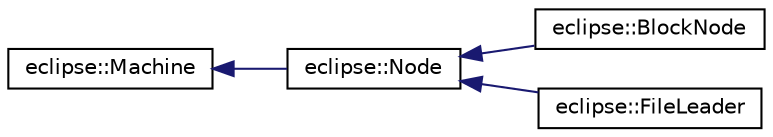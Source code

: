 digraph "Graphical Class Hierarchy"
{
  edge [fontname="Helvetica",fontsize="10",labelfontname="Helvetica",labelfontsize="10"];
  node [fontname="Helvetica",fontsize="10",shape=record];
  rankdir="LR";
  Node1 [label="eclipse::Machine",height=0.2,width=0.4,color="black", fillcolor="white", style="filled",URL="$classeclipse_1_1Machine.html"];
  Node1 -> Node2 [dir="back",color="midnightblue",fontsize="10",style="solid",fontname="Helvetica"];
  Node2 [label="eclipse::Node",height=0.2,width=0.4,color="black", fillcolor="white", style="filled",URL="$classeclipse_1_1Node.html"];
  Node2 -> Node3 [dir="back",color="midnightblue",fontsize="10",style="solid",fontname="Helvetica"];
  Node3 [label="eclipse::BlockNode",height=0.2,width=0.4,color="black", fillcolor="white", style="filled",URL="$classeclipse_1_1BlockNode.html"];
  Node2 -> Node4 [dir="back",color="midnightblue",fontsize="10",style="solid",fontname="Helvetica"];
  Node4 [label="eclipse::FileLeader",height=0.2,width=0.4,color="black", fillcolor="white", style="filled",URL="$classeclipse_1_1FileLeader.html"];
}
